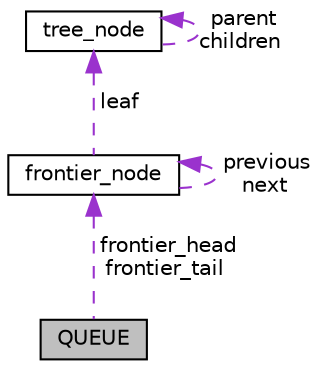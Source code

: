 digraph "QUEUE"
{
  edge [fontname="Helvetica",fontsize="10",labelfontname="Helvetica",labelfontsize="10"];
  node [fontname="Helvetica",fontsize="10",shape=record];
  Node1 [label="QUEUE",height=0.2,width=0.4,color="black", fillcolor="grey75", style="filled", fontcolor="black"];
  Node2 -> Node1 [dir="back",color="darkorchid3",fontsize="10",style="dashed",label=" frontier_head\nfrontier_tail" ,fontname="Helvetica"];
  Node2 [label="frontier_node",height=0.2,width=0.4,color="black", fillcolor="white", style="filled",URL="$structfrontier__node.html"];
  Node3 -> Node2 [dir="back",color="darkorchid3",fontsize="10",style="dashed",label=" leaf" ,fontname="Helvetica"];
  Node3 [label="tree_node",height=0.2,width=0.4,color="black", fillcolor="white", style="filled",URL="$structtree__node.html"];
  Node3 -> Node3 [dir="back",color="darkorchid3",fontsize="10",style="dashed",label=" parent\nchildren" ,fontname="Helvetica"];
  Node2 -> Node2 [dir="back",color="darkorchid3",fontsize="10",style="dashed",label=" previous\nnext" ,fontname="Helvetica"];
}
